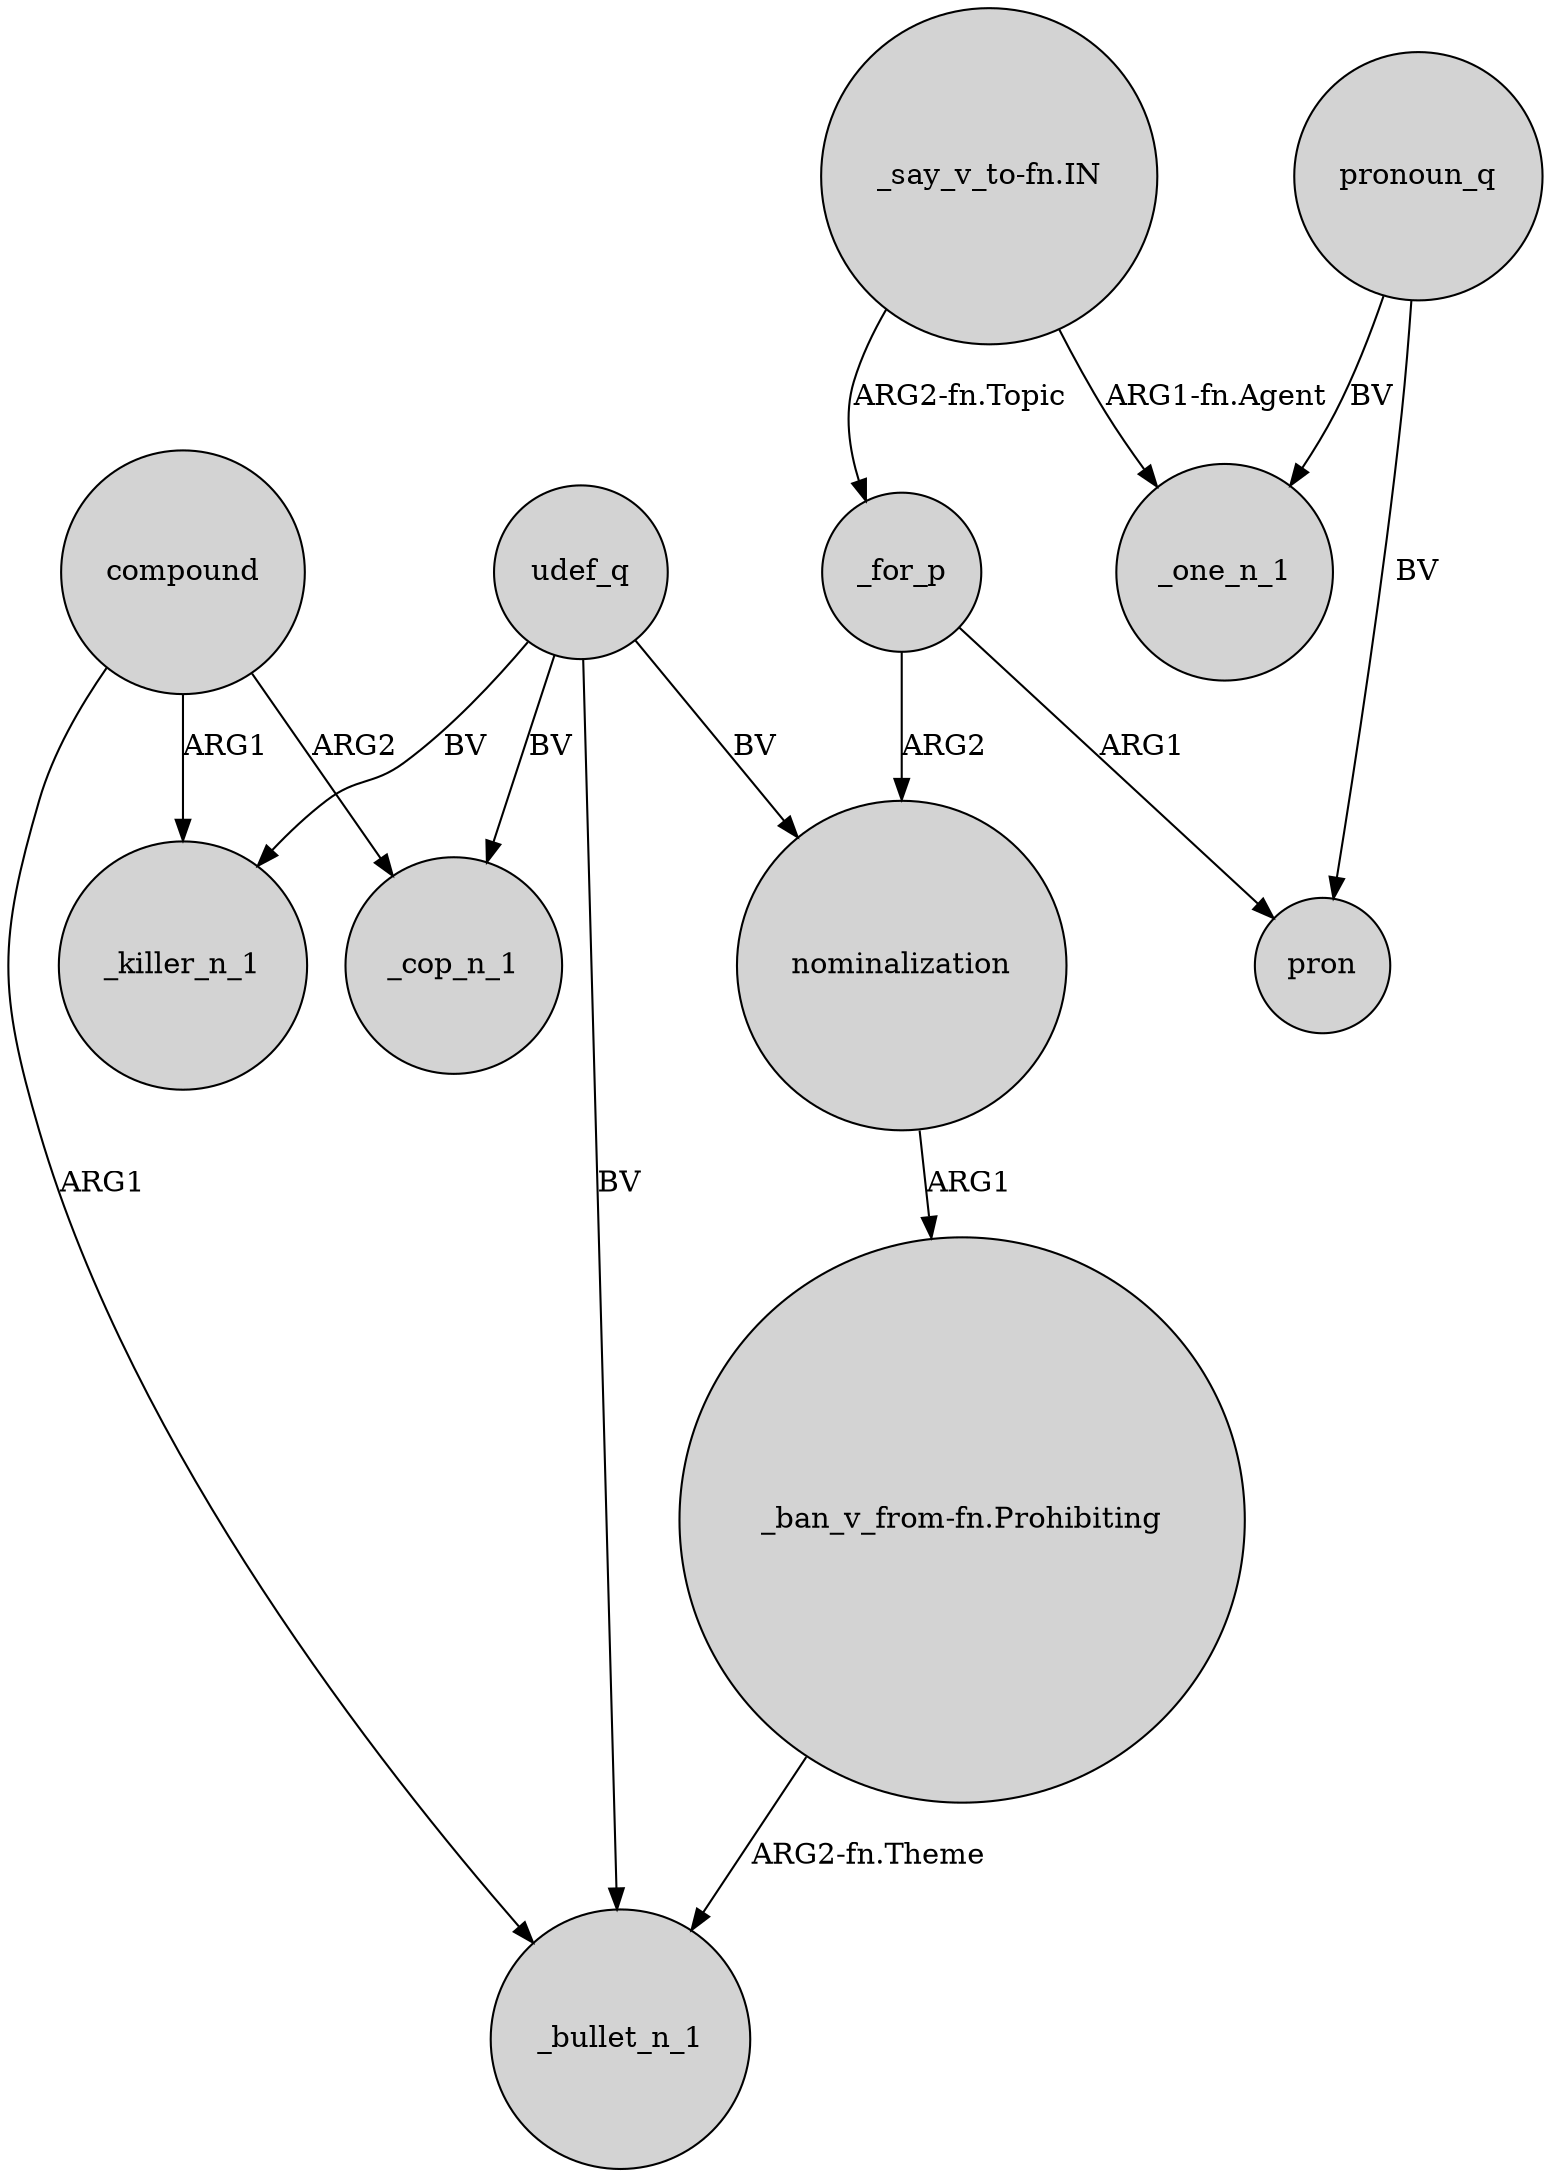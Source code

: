digraph {
	node [shape=circle style=filled]
	_for_p -> nominalization [label=ARG2]
	compound -> _bullet_n_1 [label=ARG1]
	nominalization -> "_ban_v_from-fn.Prohibiting" [label=ARG1]
	udef_q -> _killer_n_1 [label=BV]
	udef_q -> _cop_n_1 [label=BV]
	"_say_v_to-fn.IN" -> _for_p [label="ARG2-fn.Topic"]
	compound -> _killer_n_1 [label=ARG1]
	compound -> _cop_n_1 [label=ARG2]
	_for_p -> pron [label=ARG1]
	udef_q -> _bullet_n_1 [label=BV]
	"_say_v_to-fn.IN" -> _one_n_1 [label="ARG1-fn.Agent"]
	udef_q -> nominalization [label=BV]
	pronoun_q -> _one_n_1 [label=BV]
	"_ban_v_from-fn.Prohibiting" -> _bullet_n_1 [label="ARG2-fn.Theme"]
	pronoun_q -> pron [label=BV]
}
